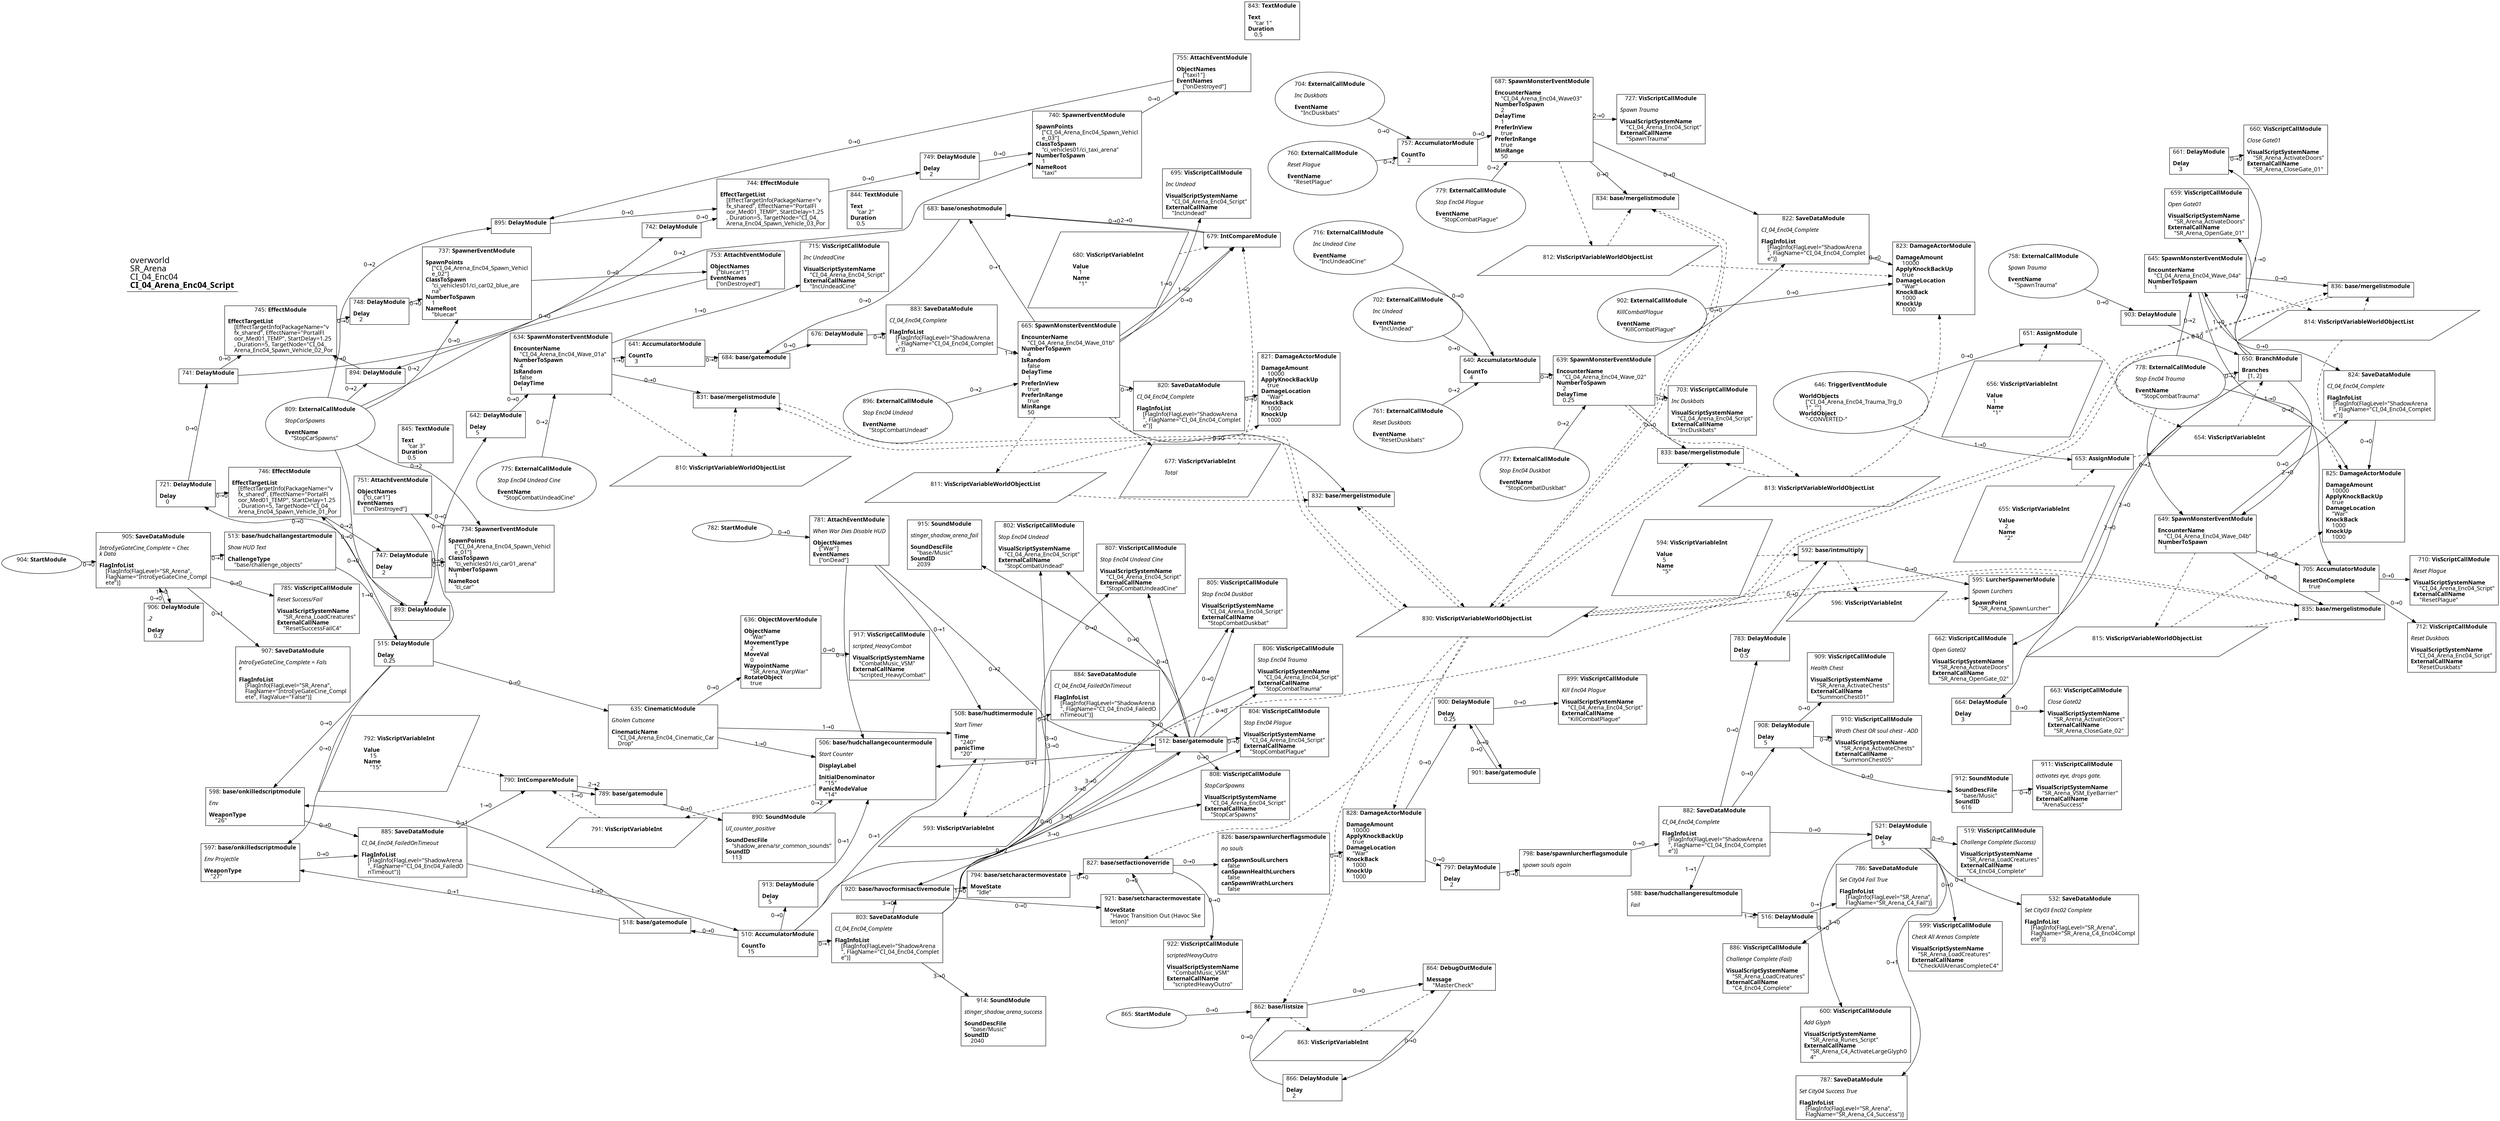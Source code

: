 digraph {
    layout = fdp;
    overlap = prism;
    sep = "+16";
    splines = spline;

    node [ shape = box ];

    graph [ fontname = "Segoe UI" ];
    node [ fontname = "Segoe UI" ];
    edge [ fontname = "Segoe UI" ];

    506 [ label = <506: <b>base/hudchallangecountermodule</b><br/><br/><i>Start Counter<br align="left"/></i><br align="left"/><b>DisplayLabel</b><br align="left"/>    &quot;&quot;<br align="left"/><b>InitialDenominator</b><br align="left"/>    &quot;15&quot;<br align="left"/><b>PanicModeValue</b><br align="left"/>    &quot;14&quot;<br align="left"/>> ];
    506 [ pos = "-6.9020004,6.1770005!" ];
    506 -> 791 [ style = dashed ];

    508 [ label = <508: <b>base/hudtimermodule</b><br/><br/><i>Start Timer<br align="left"/></i><br align="left"/><b>Time</b><br align="left"/>    &quot;240&quot;<br align="left"/><b>panicTime</b><br align="left"/>    &quot;20&quot;<br align="left"/>> ];
    508 [ pos = "-6.5870004,6.3030005!" ];
    508 -> 884 [ label = "0→1" ];
    508 -> 593 [ style = dashed ];

    510 [ label = <510: <b>AccumulatorModule</b><br/><br/><b>CountTo</b><br align="left"/>    15<br align="left"/>> ];
    510 [ pos = "-6.7830005,5.7000003!" ];
    510 -> 518 [ label = "0→0" ];
    510 -> 512 [ label = "0→2" ];
    510 -> 508 [ label = "0→1" ];
    510 -> 803 [ label = "0→1" ];
    510 -> 913 [ label = "0→0" ];

    512 [ label = <512: <b>base/gatemodule</b><br/><br/>> ];
    512 [ pos = "-5.932,6.28!" ];
    512 -> 506 [ label = "0→1" ];
    512 -> 802 [ label = "0→0" ];
    512 -> 807 [ label = "0→0" ];
    512 -> 805 [ label = "0→0" ];
    512 -> 806 [ label = "0→0" ];
    512 -> 804 [ label = "0→0" ];
    512 -> 808 [ label = "0→0" ];
    512 -> 915 [ label = "0→0" ];
    512 -> 920 [ label = "0→0" ];

    513 [ label = <513: <b>base/hudchallangestartmodule</b><br/><br/><i>Show HUD Text<br align="left"/></i><br align="left"/><b>ChallengeType</b><br align="left"/>    &quot;base/challenge_objects&quot;<br align="left"/>> ];
    513 [ pos = "-8.271001,6.326!" ];
    513 -> 515 [ label = "1→0" ];

    515 [ label = <515: <b>DelayModule</b><br/><br/><b>Delay</b><br align="left"/>    0.25<br align="left"/>> ];
    515 [ pos = "-7.977,6.3030005!" ];
    515 -> 597 [ label = "0→0" ];
    515 -> 598 [ label = "0→0" ];
    515 -> 642 [ label = "0→0" ];
    515 -> 635 [ label = "0→0" ];
    515 -> 721 [ label = "0→0" ];

    516 [ label = <516: <b>DelayModule</b><br/><br/>> ];
    516 [ pos = "-3.1980002,5.6790004!" ];
    516 -> 786 [ label = "0→1" ];

    518 [ label = <518: <b>base/gatemodule</b><br/><br/>> ];
    518 [ pos = "-7.3120003,5.413!" ];
    518 -> 597 [ label = "0→1" ];
    518 -> 598 [ label = "0→1" ];

    519 [ label = <519: <b>VisScriptCallModule</b><br/><br/><i>Challenge Complete (Success)<br align="left"/></i><br align="left"/><b>VisualScriptSystemName</b><br align="left"/>    &quot;SR_Arena_LoadCreatures&quot;<br align="left"/><b>ExternalCallName</b><br align="left"/>    &quot;C4_Enc04_Complete&quot;<br align="left"/>> ];
    519 [ pos = "-2.424,5.8960004!" ];

    521 [ label = <521: <b>DelayModule</b><br/><br/><b>Delay</b><br align="left"/>    5<br align="left"/>> ];
    521 [ pos = "-2.6720002,5.8960004!" ];
    521 -> 519 [ label = "0→0" ];
    521 -> 532 [ label = "0→1" ];
    521 -> 599 [ label = "0→0" ];
    521 -> 600 [ label = "0→0" ];
    521 -> 787 [ label = "0→1" ];

    532 [ label = <532: <b>SaveDataModule</b><br/><br/><i>Set City03 Enc02 Complete<br align="left"/></i><br align="left"/><b>FlagInfoList</b><br align="left"/>    [FlagInfo(FlagLevel=&quot;SR_Arena&quot;, <br align="left"/>    FlagName=&quot;SR_Arena_C4_Enc04Compl<br align="left"/>    ete&quot;)]<br align="left"/>> ];
    532 [ pos = "-2.424,5.7960005!" ];

    588 [ label = <588: <b>base/hudchallangeresultmodule</b><br/><br/><i>Fail<br align="left"/></i><br align="left"/>> ];
    588 [ pos = "-3.528,5.702!" ];
    588 -> 516 [ label = "1→0" ];

    592 [ label = <592: <b>base/intmultiply</b><br/><br/>> ];
    592 [ pos = "-2.542,6.5360003!" ];
    592 -> 595 [ label = "0→0" ];
    593 -> 592 [ style = dashed ];
    594 -> 592 [ style = dashed ];
    592 -> 596 [ style = dashed ];

    593 [ label = <593: <b>VisScriptVariableInt</b><br/><br/>> ];
    593 [ shape = parallelogram ]
    593 [ pos = "-6.077,5.9870005!" ];

    594 [ label = <594: <b>VisScriptVariableInt</b><br/><br/><b>Value</b><br align="left"/>    5<br align="left"/><b>Name</b><br align="left"/>    &quot;5&quot;<br align="left"/>> ];
    594 [ shape = parallelogram ]
    594 [ pos = "-2.7770002,6.5720005!" ];

    595 [ label = <595: <b>LurcherSpawnerModule</b><br/><br/><i>Spawn Lurchers<br align="left"/></i><br align="left"/><b>SpawnPoint</b><br align="left"/>    &quot;SR_Arena_SpawnLurcher&quot;<br align="left"/>> ];
    595 [ pos = "-2.25,6.5360003!" ];
    596 -> 595 [ style = dashed ];

    596 [ label = <596: <b>VisScriptVariableInt</b><br/><br/>> ];
    596 [ shape = parallelogram ]
    596 [ pos = "-2.381,6.439!" ];

    597 [ label = <597: <b>base/onkilledscriptmodule</b><br/><br/><i>Env Projectile<br align="left"/></i><br align="left"/><b>WeaponType</b><br align="left"/>    &quot;27&quot;<br align="left"/>> ];
    597 [ pos = "-8.024,5.668!" ];
    597 -> 885 [ label = "0→0" ];

    598 [ label = <598: <b>base/onkilledscriptmodule</b><br/><br/><i>Env<br align="left"/></i><br align="left"/><b>WeaponType</b><br align="left"/>    &quot;26&quot;<br align="left"/>> ];
    598 [ pos = "-8.023001,5.7730002!" ];
    598 -> 885 [ label = "0→0" ];

    599 [ label = <599: <b>VisScriptCallModule</b><br/><br/><i>Check All Arenas Complete<br align="left"/></i><br align="left"/><b>VisualScriptSystemName</b><br align="left"/>    &quot;SR_Arena_LoadCreatures&quot;<br align="left"/><b>ExternalCallName</b><br align="left"/>    &quot;CheckAllArenasCompleteC4&quot;<br align="left"/>> ];
    599 [ pos = "-2.423,5.6380005!" ];

    600 [ label = <600: <b>VisScriptCallModule</b><br/><br/><i>Add Glyph<br align="left"/></i><br align="left"/><b>VisualScriptSystemName</b><br align="left"/>    &quot;SR_Arena_Runes_Script&quot;<br align="left"/><b>ExternalCallName</b><br align="left"/>    &quot;SR_Arena_C4_ActivateLargeGlyph0<br align="left"/>    4&quot;<br align="left"/>> ];
    600 [ pos = "-2.421,5.5490003!" ];

    634 [ label = <634: <b>SpawnMonsterEventModule</b><br/><br/><b>EncounterName</b><br align="left"/>    &quot;CI_04_Arena_Enc04_Wave_01a&quot;<br align="left"/><b>NumberToSpawn</b><br align="left"/>    4<br align="left"/><b>IsRandom</b><br align="left"/>    false<br align="left"/><b>DelayTime</b><br align="left"/>    1<br align="left"/>> ];
    634 [ pos = "-6.412,7.7700005!" ];
    634 -> 641 [ label = "1→0" ];
    634 -> 715 [ label = "1→0" ];
    634 -> 831 [ label = "0→0" ];
    634 -> 810 [ style = dashed ];

    635 [ label = <635: <b>CinematicModule</b><br/><br/><i>Gholen Cutscene<br align="left"/></i><br align="left"/><b>CinematicName</b><br align="left"/>    &quot;CI_04_Arena_Enc04_Cinematic_Car<br align="left"/>    Drop&quot;<br align="left"/>> ];
    635 [ pos = "-7.169,6.3040004!" ];
    635 -> 636 [ label = "0→0" ];
    635 -> 506 [ label = "1→0" ];
    635 -> 508 [ label = "1→0" ];

    636 [ label = <636: <b>ObjectMoverModule</b><br/><br/><b>ObjectName</b><br align="left"/>    &quot;War&quot;<br align="left"/><b>MovementType</b><br align="left"/>    2<br align="left"/><b>MoveVal</b><br align="left"/>    0<br align="left"/><b>WaypointName</b><br align="left"/>    &quot;SR_Arena_WarpWar&quot;<br align="left"/><b>RotateObject</b><br align="left"/>    true<br align="left"/>> ];
    636 [ pos = "-6.931,6.4470005!" ];
    636 -> 917 [ label = "0→0" ];

    639 [ label = <639: <b>SpawnMonsterEventModule</b><br/><br/><b>EncounterName</b><br align="left"/>    &quot;CI_04_Arena_Enc04_Wave_02&quot;<br align="left"/><b>NumberToSpawn</b><br align="left"/>    2<br align="left"/><b>DelayTime</b><br align="left"/>    0.25<br align="left"/>> ];
    639 [ pos = "-3.4210002,7.6370006!" ];
    639 -> 703 [ label = "1→0" ];
    639 -> 822 [ label = "0→0" ];
    639 -> 833 [ label = "0→0" ];
    639 -> 813 [ style = dashed ];

    640 [ label = <640: <b>AccumulatorModule</b><br/><br/><b>CountTo</b><br align="left"/>    4<br align="left"/>> ];
    640 [ pos = "-3.6460001,7.6370006!" ];
    640 -> 639 [ label = "0→0" ];

    641 [ label = <641: <b>AccumulatorModule</b><br/><br/><b>CountTo</b><br align="left"/>    3<br align="left"/>> ];
    641 [ pos = "-6.0660005,7.747!" ];
    641 -> 684 [ label = "0→0" ];

    642 [ label = <642: <b>DelayModule</b><br/><br/><b>Delay</b><br align="left"/>    5<br align="left"/>> ];
    642 [ pos = "-6.6450005,7.7700005!" ];
    642 -> 634 [ label = "0→0" ];

    645 [ label = <645: <b>SpawnMonsterEventModule</b><br/><br/><b>EncounterName</b><br align="left"/>    &quot;CI_04_Arena_Enc04_Wave_04a&quot;<br align="left"/><b>NumberToSpawn</b><br align="left"/>    1<br align="left"/>> ];
    645 [ pos = "-1.184,8.1!" ];
    645 -> 705 [ label = "1→0" ];
    645 -> 824 [ label = "0→0" ];
    645 -> 836 [ label = "0→0" ];
    645 -> 814 [ style = dashed ];

    646 [ label = <646: <b>TriggerEventModule</b><br/><br/><b>WorldObjects</b><br align="left"/>    [&quot;CI_04_Arena_Enc04_Trauma_Trg_0<br align="left"/>    1&quot;, &quot;&quot;]<br align="left"/><b>WorldObject</b><br align="left"/>    &quot;-CONVERTED-&quot;<br align="left"/>> ];
    646 [ shape = oval ]
    646 [ pos = "-2.2740002,7.5690002!" ];
    646 -> 651 [ label = "0→0" ];
    646 -> 653 [ label = "1→0" ];

    649 [ label = <649: <b>SpawnMonsterEventModule</b><br/><br/><b>EncounterName</b><br align="left"/>    &quot;CI_04_Arena_Enc04_Wave_04b&quot;<br align="left"/><b>NumberToSpawn</b><br align="left"/>    1<br align="left"/>> ];
    649 [ pos = "-1.166,7.3970003!" ];
    649 -> 705 [ label = "1→0" ];
    649 -> 824 [ label = "0→0" ];
    649 -> 835 [ label = "0→0" ];
    649 -> 815 [ style = dashed ];

    650 [ label = <650: <b>BranchModule</b><br/><br/><b>Branches</b><br align="left"/>    [1, 2]<br align="left"/>> ];
    650 [ pos = "-1.4720001,7.721!" ];
    650 -> 659 [ label = "1→0" ];
    650 -> 661 [ label = "1→0" ];
    650 -> 645 [ label = "1→0" ];
    650 -> 662 [ label = "2→0" ];
    650 -> 664 [ label = "2→0" ];
    650 -> 649 [ label = "2→0" ];
    654 -> 650 [ style = dashed ];

    651 [ label = <651: <b>AssignModule</b><br/><br/>> ];
    651 [ pos = "-1.8980001,7.6440005!" ];
    651 -> 654 [ style = dashed ];
    656 -> 651 [ style = dashed ];

    653 [ label = <653: <b>AssignModule</b><br/><br/>> ];
    653 [ pos = "-1.9010001,7.4420004!" ];
    653 -> 654 [ style = dashed ];
    655 -> 653 [ style = dashed ];

    654 [ label = <654: <b>VisScriptVariableInt</b><br/><br/>> ];
    654 [ shape = parallelogram ]
    654 [ pos = "-1.6760001,7.5470004!" ];

    655 [ label = <655: <b>VisScriptVariableInt</b><br/><br/><b>Value</b><br align="left"/>    2<br align="left"/><b>Name</b><br align="left"/>    &quot;2&quot;<br align="left"/>> ];
    655 [ shape = parallelogram ]
    655 [ pos = "-2.015,7.3450003!" ];

    656 [ label = <656: <b>VisScriptVariableInt</b><br/><br/><b>Value</b><br align="left"/>    1<br align="left"/><b>Name</b><br align="left"/>    &quot;1&quot;<br align="left"/>> ];
    656 [ shape = parallelogram ]
    656 [ pos = "-2.0170002,7.5470004!" ];

    659 [ label = <659: <b>VisScriptCallModule</b><br/><br/><i>Open Gate01<br align="left"/></i><br align="left"/><b>VisualScriptSystemName</b><br align="left"/>    &quot;SR_Arena_ActivateDoors&quot;<br align="left"/><b>ExternalCallName</b><br align="left"/>    &quot;SR_Arena_OpenGate_01&quot;<br align="left"/>> ];
    659 [ pos = "-1.1830001,8.176001!" ];

    660 [ label = <660: <b>VisScriptCallModule</b><br/><br/><i>Close Gate01<br align="left"/></i><br align="left"/><b>VisualScriptSystemName</b><br align="left"/>    &quot;SR_Arena_ActivateDoors&quot;<br align="left"/><b>ExternalCallName</b><br align="left"/>    &quot;SR_Arena_CloseGate_01&quot;<br align="left"/>> ];
    660 [ pos = "-1.033,8.370001!" ];

    661 [ label = <661: <b>DelayModule</b><br/><br/><b>Delay</b><br align="left"/>    3<br align="left"/>> ];
    661 [ pos = "-1.184,8.370001!" ];
    661 -> 660 [ label = "0→0" ];

    662 [ label = <662: <b>VisScriptCallModule</b><br/><br/><i>Open Gate02<br align="left"/></i><br align="left"/><b>VisualScriptSystemName</b><br align="left"/>    &quot;SR_Arena_ActivateDoors&quot;<br align="left"/><b>ExternalCallName</b><br align="left"/>    &quot;SR_Arena_OpenGate_02&quot;<br align="left"/>> ];
    662 [ pos = "-1.166,7.129!" ];

    663 [ label = <663: <b>VisScriptCallModule</b><br/><br/><i>Close Gate02<br align="left"/></i><br align="left"/><b>VisualScriptSystemName</b><br align="left"/>    &quot;SR_Arena_ActivateDoors&quot;<br align="left"/><b>ExternalCallName</b><br align="left"/>    &quot;SR_Arena_CloseGate_02&quot;<br align="left"/>> ];
    663 [ pos = "-1.014,7.0520005!" ];

    664 [ label = <664: <b>DelayModule</b><br/><br/><b>Delay</b><br align="left"/>    3<br align="left"/>> ];
    664 [ pos = "-1.1650001,7.0520005!" ];
    664 -> 663 [ label = "0→0" ];

    665 [ label = <665: <b>SpawnMonsterEventModule</b><br/><br/><b>EncounterName</b><br align="left"/>    &quot;CI_04_Arena_Enc04_Wave_01b&quot;<br align="left"/><b>NumberToSpawn</b><br align="left"/>    4<br align="left"/><b>IsRandom</b><br align="left"/>    false<br align="left"/><b>DelayTime</b><br align="left"/>    1<br align="left"/><b>PreferInView</b><br align="left"/>    true<br align="left"/><b>PreferInRange</b><br align="left"/>    true<br align="left"/><b>MinRange</b><br align="left"/>    50<br align="left"/>> ];
    665 [ pos = "-5.043,7.7240005!" ];
    665 -> 679 [ label = "1→0" ];
    665 -> 683 [ label = "0→1" ];
    665 -> 695 [ label = "1→0" ];
    665 -> 820 [ label = "0→0" ];
    665 -> 832 [ label = "0→0" ];
    665 -> 679 [ label = "0→0" ];
    665 -> 811 [ style = dashed ];
    665 -> 677 [ style = dashed ];

    676 [ label = <676: <b>DelayModule</b><br/><br/>> ];
    676 [ pos = "-5.413,7.747!" ];
    676 -> 883 [ label = "0→0" ];

    677 [ label = <677: <b>VisScriptVariableInt</b><br/><br/><i>Total<br align="left"/></i><br align="left"/>> ];
    677 [ shape = parallelogram ]
    677 [ pos = "-4.7780004,7.5120006!" ];

    679 [ label = <679: <b>IntCompareModule</b><br/><br/>> ];
    679 [ pos = "-4.658,7.8010006!" ];
    679 -> 683 [ label = "0→0" ];
    679 -> 683 [ label = "2→0" ];
    680 -> 679 [ style = dashed ];
    677 -> 679 [ style = dashed ];

    680 [ label = <680: <b>VisScriptVariableInt</b><br/><br/><b>Value</b><br align="left"/>    1<br align="left"/><b>Name</b><br align="left"/>    &quot;1&quot;<br align="left"/>> ];
    680 [ shape = parallelogram ]
    680 [ pos = "-4.8960004,7.7950006!" ];

    683 [ label = <683: <b>base/oneshotmodule</b><br/><br/>> ];
    683 [ pos = "-5.3440003,7.9400005!" ];
    683 -> 684 [ label = "0→0" ];

    684 [ label = <684: <b>base/gatemodule</b><br/><br/>> ];
    684 [ pos = "-5.584,7.747!" ];
    684 -> 676 [ label = "0→0" ];

    687 [ label = <687: <b>SpawnMonsterEventModule</b><br/><br/><b>EncounterName</b><br align="left"/>    &quot;CI_04_Arena_Enc04_Wave03&quot;<br align="left"/><b>NumberToSpawn</b><br align="left"/>    2<br align="left"/><b>DelayTime</b><br align="left"/>    1<br align="left"/><b>PreferInView</b><br align="left"/>    true<br align="left"/><b>PreferInRange</b><br align="left"/>    true<br align="left"/><b>MinRange</b><br align="left"/>    50<br align="left"/>> ];
    687 [ pos = "-3.4190001,8.103001!" ];
    687 -> 727 [ label = "2→0" ];
    687 -> 822 [ label = "0→0" ];
    687 -> 834 [ label = "0→0" ];
    687 -> 812 [ style = dashed ];

    695 [ label = <695: <b>VisScriptCallModule</b><br/><br/><i>Inc Undead<br align="left"/></i><br align="left"/><b>VisualScriptSystemName</b><br align="left"/>    &quot;CI_04_Arena_Enc04_Script&quot;<br align="left"/><b>ExternalCallName</b><br align="left"/>    &quot;IncUndead&quot;<br align="left"/>> ];
    695 [ pos = "-4.663,7.8820004!" ];

    702 [ label = <702: <b>ExternalCallModule</b><br/><br/><i>Inc Undead<br align="left"/></i><br align="left"/><b>EventName</b><br align="left"/>    &quot;IncUndead&quot;<br align="left"/>> ];
    702 [ shape = oval ]
    702 [ pos = "-3.923,7.6370006!" ];
    702 -> 640 [ label = "0→0" ];

    703 [ label = <703: <b>VisScriptCallModule</b><br/><br/><i>Inc Duskbats<br align="left"/></i><br align="left"/><b>VisualScriptSystemName</b><br align="left"/>    &quot;CI_04_Arena_Enc04_Script&quot;<br align="left"/><b>ExternalCallName</b><br align="left"/>    &quot;IncDuskbats&quot;<br align="left"/>> ];
    703 [ pos = "-3.081,7.6140003!" ];

    704 [ label = <704: <b>ExternalCallModule</b><br/><br/><i>Inc Duskbats<br align="left"/></i><br align="left"/><b>EventName</b><br align="left"/>    &quot;IncDuskbats&quot;<br align="left"/>> ];
    704 [ shape = oval ]
    704 [ pos = "-3.936,8.103001!" ];
    704 -> 757 [ label = "0→0" ];

    705 [ label = <705: <b>AccumulatorModule</b><br/><br/><b>ResetOnComplete</b><br align="left"/>    true<br align="left"/>> ];
    705 [ pos = "-0.423,7.622!" ];
    705 -> 710 [ label = "0→0" ];
    705 -> 712 [ label = "0→0" ];

    710 [ label = <710: <b>VisScriptCallModule</b><br/><br/><i>Reset Plague<br align="left"/></i><br align="left"/><b>VisualScriptSystemName</b><br align="left"/>    &quot;CI_04_Arena_Enc04_Script&quot;<br align="left"/><b>ExternalCallName</b><br align="left"/>    &quot;ResetPlague&quot;<br align="left"/>> ];
    710 [ pos = "-0.13800001,7.622!" ];

    712 [ label = <712: <b>VisScriptCallModule</b><br/><br/><i>Reset Duskbats<br align="left"/></i><br align="left"/><b>VisualScriptSystemName</b><br align="left"/>    &quot;CI_04_Arena_Enc04_Script&quot;<br align="left"/><b>ExternalCallName</b><br align="left"/>    &quot;ResetDuskbats&quot;<br align="left"/>> ];
    712 [ pos = "-0.136,7.53!" ];

    715 [ label = <715: <b>VisScriptCallModule</b><br/><br/><i>Inc UndeadCine<br align="left"/></i><br align="left"/><b>VisualScriptSystemName</b><br align="left"/>    &quot;CI_04_Arena_Enc04_Script&quot;<br align="left"/><b>ExternalCallName</b><br align="left"/>    &quot;IncUndeadCine&quot;<br align="left"/>> ];
    715 [ pos = "-6.0660005,7.8740005!" ];

    716 [ label = <716: <b>ExternalCallModule</b><br/><br/><i>Inc Undead Cine<br align="left"/></i><br align="left"/><b>EventName</b><br align="left"/>    &quot;IncUndeadCine&quot;<br align="left"/>> ];
    716 [ shape = oval ]
    716 [ pos = "-3.926,7.7260003!" ];
    716 -> 640 [ label = "0→0" ];

    721 [ label = <721: <b>DelayModule</b><br/><br/><b>Delay</b><br align="left"/>    0<br align="left"/>> ];
    721 [ pos = "-8.348001,7.9160004!" ];
    721 -> 741 [ label = "0→0" ];
    721 -> 746 [ label = "0→0" ];

    727 [ label = <727: <b>VisScriptCallModule</b><br/><br/><i>Spawn Trauma<br align="left"/></i><br align="left"/><b>VisualScriptSystemName</b><br align="left"/>    &quot;CI_04_Arena_Enc04_Script&quot;<br align="left"/><b>ExternalCallName</b><br align="left"/>    &quot;SpawnTrauma&quot;<br align="left"/>> ];
    727 [ pos = "-3.081,8.057!" ];

    734 [ label = <734: <b>SpawnerEventModule</b><br/><br/><b>SpawnPoints</b><br align="left"/>    [&quot;CI_04_Arena_Enc04_Spawn_Vehicl<br align="left"/>    e_01&quot;]<br align="left"/><b>ClassToSpawn</b><br align="left"/>    &quot;ci_vehicles01/ci_car01_arena&quot;<br align="left"/><b>NumberToSpawn</b><br align="left"/>    1<br align="left"/><b>NameRoot</b><br align="left"/>    &quot;ci_car&quot;<br align="left"/>> ];
    734 [ pos = "-7.7640004,7.9160004!" ];
    734 -> 751 [ label = "0→0" ];

    737 [ label = <737: <b>SpawnerEventModule</b><br/><br/><b>SpawnPoints</b><br align="left"/>    [&quot;CI_04_Arena_Enc04_Spawn_Vehicl<br align="left"/>    e_02&quot;]<br align="left"/><b>ClassToSpawn</b><br align="left"/>    &quot;ci_vehicles01/ci_car02_blue_are<br align="left"/>    na&quot;<br align="left"/><b>NumberToSpawn</b><br align="left"/>    1<br align="left"/><b>NameRoot</b><br align="left"/>    &quot;bluecar&quot;<br align="left"/>> ];
    737 [ pos = "-7.543,8.397!" ];
    737 -> 753 [ label = "0→0" ];

    740 [ label = <740: <b>SpawnerEventModule</b><br/><br/><b>SpawnPoints</b><br align="left"/>    [&quot;CI_04_Arena_Enc04_Spawn_Vehicl<br align="left"/>    e_03&quot;]<br align="left"/><b>ClassToSpawn</b><br align="left"/>    &quot;ci_vehicles01/ci_taxi_arena&quot;<br align="left"/><b>NumberToSpawn</b><br align="left"/>    1<br align="left"/><b>NameRoot</b><br align="left"/>    &quot;taxi&quot;<br align="left"/>> ];
    740 [ pos = "-7.333,8.835!" ];
    740 -> 755 [ label = "0→0" ];

    741 [ label = <741: <b>DelayModule</b><br/><br/>> ];
    741 [ pos = "-8.1310005,8.397!" ];
    741 -> 742 [ label = "0→0" ];
    741 -> 745 [ label = "0→0" ];

    742 [ label = <742: <b>DelayModule</b><br/><br/>> ];
    742 [ pos = "-7.9080005,8.835!" ];
    742 -> 744 [ label = "0→0" ];

    744 [ label = <744: <b>EffectModule</b><br/><br/><b>EffectTargetList</b><br align="left"/>    [EffectTargetInfo(PackageName=&quot;v<br align="left"/>    fx_shared&quot;, EffectName=&quot;PortalFl<br align="left"/>    oor_Med01_TEMP&quot;, StartDelay=1.25<br align="left"/>    , Duration=5, TargetNode=&quot;CI_04_<br align="left"/>    Arena_Enc04_Spawn_Vehicle_03_Por<br align="left"/>> ];
    744 [ pos = "-7.7370005,8.835!" ];
    744 -> 749 [ label = "0→0" ];

    745 [ label = <745: <b>EffectModule</b><br/><br/><b>EffectTargetList</b><br align="left"/>    [EffectTargetInfo(PackageName=&quot;v<br align="left"/>    fx_shared&quot;, EffectName=&quot;PortalFl<br align="left"/>    oor_Med01_TEMP&quot;, StartDelay=1.25<br align="left"/>    , Duration=5, TargetNode=&quot;CI_04_<br align="left"/>    Arena_Enc04_Spawn_Vehicle_02_Por<br align="left"/>> ];
    745 [ pos = "-7.9440002,8.397!" ];
    745 -> 748 [ label = "0→0" ];

    746 [ label = <746: <b>EffectModule</b><br/><br/><b>EffectTargetList</b><br align="left"/>    [EffectTargetInfo(PackageName=&quot;v<br align="left"/>    fx_shared&quot;, EffectName=&quot;PortalFl<br align="left"/>    oor_Med01_TEMP&quot;, StartDelay=1.25<br align="left"/>    , Duration=5, TargetNode=&quot;CI_04_<br align="left"/>    Arena_Enc04_Spawn_Vehicle_01_Por<br align="left"/>> ];
    746 [ pos = "-8.166,7.9160004!" ];
    746 -> 747 [ label = "0→0" ];

    747 [ label = <747: <b>DelayModule</b><br/><br/><b>Delay</b><br align="left"/>    2<br align="left"/>> ];
    747 [ pos = "-7.9420004,7.9160004!" ];
    747 -> 734 [ label = "0→0" ];

    748 [ label = <748: <b>DelayModule</b><br/><br/><b>Delay</b><br align="left"/>    2<br align="left"/>> ];
    748 [ pos = "-7.7240005,8.397!" ];
    748 -> 737 [ label = "0→0" ];

    749 [ label = <749: <b>DelayModule</b><br/><br/><b>Delay</b><br align="left"/>    2<br align="left"/>> ];
    749 [ pos = "-7.5200005,8.835!" ];
    749 -> 740 [ label = "0→0" ];

    751 [ label = <751: <b>AttachEventModule</b><br/><br/><b>ObjectNames</b><br align="left"/>    [&quot;ci_car1&quot;]<br align="left"/><b>EventNames</b><br align="left"/>    [&quot;onDestroyed&quot;]<br align="left"/>> ];
    751 [ pos = "-7.3780003,7.9160004!" ];
    751 -> 893 [ label = "0→0" ];

    753 [ label = <753: <b>AttachEventModule</b><br/><br/><b>ObjectNames</b><br align="left"/>    [&quot;bluecar1&quot;]<br align="left"/><b>EventNames</b><br align="left"/>    [&quot;onDestroyed&quot;]<br align="left"/>> ];
    753 [ pos = "-7.1660004,8.397!" ];
    753 -> 894 [ label = "0→0" ];

    755 [ label = <755: <b>AttachEventModule</b><br/><br/><b>ObjectNames</b><br align="left"/>    [&quot;taxi1&quot;]<br align="left"/><b>EventNames</b><br align="left"/>    [&quot;onDestroyed&quot;]<br align="left"/>> ];
    755 [ pos = "-6.959,8.835!" ];
    755 -> 895 [ label = "0→0" ];

    757 [ label = <757: <b>AccumulatorModule</b><br/><br/><b>CountTo</b><br align="left"/>    2<br align="left"/>> ];
    757 [ pos = "-3.6480002,8.103001!" ];
    757 -> 687 [ label = "0→0" ];

    758 [ label = <758: <b>ExternalCallModule</b><br/><br/><i>Spawn Trauma<br align="left"/></i><br align="left"/><b>EventName</b><br align="left"/>    &quot;SpawnTrauma&quot;<br align="left"/>> ];
    758 [ shape = oval ]
    758 [ pos = "-1.9310001,7.866!" ];
    758 -> 903 [ label = "0→0" ];

    760 [ label = <760: <b>ExternalCallModule</b><br/><br/><i>Reset Plague<br align="left"/></i><br align="left"/><b>EventName</b><br align="left"/>    &quot;ResetPlague&quot;<br align="left"/>> ];
    760 [ shape = oval ]
    760 [ pos = "-3.9320002,8.016001!" ];
    760 -> 757 [ label = "0→2" ];

    761 [ label = <761: <b>ExternalCallModule</b><br/><br/><i>Reset Duskbats<br align="left"/></i><br align="left"/><b>EventName</b><br align="left"/>    &quot;ResetDuskbats&quot;<br align="left"/>> ];
    761 [ shape = oval ]
    761 [ pos = "-3.9250002,7.4880004!" ];
    761 -> 640 [ label = "0→2" ];

    775 [ label = <775: <b>ExternalCallModule</b><br/><br/><i>Stop Enc04 Undead Cine<br align="left"/></i><br align="left"/><b>EventName</b><br align="left"/>    &quot;StopCombatUndeadCine&quot;<br align="left"/>> ];
    775 [ shape = oval ]
    775 [ pos = "-6.6970005,7.576!" ];
    775 -> 634 [ label = "0→2" ];

    777 [ label = <777: <b>ExternalCallModule</b><br/><br/><i>Stop Enc04 Duskbat<br align="left"/></i><br align="left"/><b>EventName</b><br align="left"/>    &quot;StopCombatDuskbat&quot;<br align="left"/>> ];
    777 [ shape = oval ]
    777 [ pos = "-3.6520002,7.4440002!" ];
    777 -> 639 [ label = "0→2" ];

    778 [ label = <778: <b>ExternalCallModule</b><br/><br/><i>Stop Enc04 Trauma<br align="left"/></i><br align="left"/><b>EventName</b><br align="left"/>    &quot;StopCombatTrauma&quot;<br align="left"/>> ];
    778 [ shape = oval ]
    778 [ pos = "-1.7590001,7.643!" ];
    778 -> 650 [ label = "0→2" ];
    778 -> 649 [ label = "0→2" ];
    778 -> 645 [ label = "0→2" ];
    778 -> 825 [ label = "0→0" ];

    779 [ label = <779: <b>ExternalCallModule</b><br/><br/><i>Stop Enc04 Plague<br align="left"/></i><br align="left"/><b>EventName</b><br align="left"/>    &quot;StopCombatPlague&quot;<br align="left"/>> ];
    779 [ shape = oval ]
    779 [ pos = "-3.6510003,7.9090004!" ];
    779 -> 687 [ label = "0→2" ];

    781 [ label = <781: <b>AttachEventModule</b><br/><br/><i>When War Dies Disable HUD<br align="left"/></i><br align="left"/><b>ObjectNames</b><br align="left"/>    [&quot;War&quot;]<br align="left"/><b>EventNames</b><br align="left"/>    [&quot;onDead&quot;]<br align="left"/>> ];
    781 [ pos = "-6.6190004,6.642!" ];
    781 -> 512 [ label = "0→2" ];
    781 -> 508 [ label = "0→1" ];
    781 -> 506 [ label = "0→1" ];

    782 [ label = <782: <b>StartModule</b><br/><br/>> ];
    782 [ shape = oval ]
    782 [ pos = "-6.839,6.642!" ];
    782 -> 781 [ label = "0→0" ];

    783 [ label = <783: <b>DelayModule</b><br/><br/><b>Delay</b><br align="left"/>    0.5<br align="left"/>> ];
    783 [ pos = "-2.6820002,6.3650002!" ];
    783 -> 592 [ label = "0→0" ];

    785 [ label = <785: <b>VisScriptCallModule</b><br/><br/><i>Reset Success/Fail<br align="left"/></i><br align="left"/><b>VisualScriptSystemName</b><br align="left"/>    &quot;SR_Arena_LoadCreatures&quot;<br align="left"/><b>ExternalCallName</b><br align="left"/>    &quot;ResetSuccessFailC4&quot;<br align="left"/>> ];
    785 [ pos = "-8.269,6.209!" ];

    786 [ label = <786: <b>SaveDataModule</b><br/><br/><i>Set City04 Fail True<br align="left"/></i><br align="left"/><b>FlagInfoList</b><br align="left"/>    [FlagInfo(FlagLevel=&quot;SR_Arena&quot;, <br align="left"/>    FlagName=&quot;SR_Arena_C4_Fail&quot;)]<br align="left"/>> ];
    786 [ pos = "-3.0260003,5.702!" ];
    786 -> 886 [ label = "3→0" ];

    787 [ label = <787: <b>SaveDataModule</b><br/><br/><i>Set City04 Success True<br align="left"/></i><br align="left"/><b>FlagInfoList</b><br align="left"/>    [FlagInfo(FlagLevel=&quot;SR_Arena&quot;, <br align="left"/>    FlagName=&quot;SR_Arena_C4_Success&quot;)]<br align="left"/>> ];
    787 [ pos = "-2.4160001,5.4630003!" ];

    789 [ label = <789: <b>base/gatemodule</b><br/><br/>> ];
    789 [ pos = "-7.2450004,6.1310005!" ];
    789 -> 890 [ label = "0→0" ];

    790 [ label = <790: <b>IntCompareModule</b><br/><br/>> ];
    790 [ pos = "-7.477,6.142!" ];
    790 -> 789 [ label = "2→2" ];
    790 -> 789 [ label = "1→0" ];
    791 -> 790 [ style = dashed ];
    792 -> 790 [ style = dashed ];

    791 [ label = <791: <b>VisScriptVariableInt</b><br/><br/>> ];
    791 [ shape = parallelogram ]
    791 [ pos = "-7.451,5.9620004!" ];

    792 [ label = <792: <b>VisScriptVariableInt</b><br/><br/><b>Value</b><br align="left"/>    15<br align="left"/><b>Name</b><br align="left"/>    &quot;15&quot;<br align="left"/>> ];
    792 [ shape = parallelogram ]
    792 [ pos = "-7.6590004,6.1150002!" ];

    794 [ label = <794: <b>base/setcharactermovestate</b><br/><br/><b>MoveState</b><br align="left"/>    &quot;Idle&quot;<br align="left"/>> ];
    794 [ pos = "-5.248,5.852!" ];
    794 -> 827 [ label = "0→0" ];

    797 [ label = <797: <b>DelayModule</b><br/><br/><b>Delay</b><br align="left"/>    2<br align="left"/>> ];
    797 [ pos = "-4.224,5.852!" ];
    797 -> 798 [ label = "0→0" ];

    798 [ label = <798: <b>base/spawnlurcherflagsmodule</b><br/><br/><i>spawn souls again<br align="left"/></i><br align="left"/>> ];
    798 [ pos = "-4.065,5.852!" ];
    798 -> 882 [ label = "0→0" ];

    802 [ label = <802: <b>VisScriptCallModule</b><br/><br/><i>Stop Enc04 Undead<br align="left"/></i><br align="left"/><b>VisualScriptSystemName</b><br align="left"/>    &quot;CI_04_Arena_Enc04_Script&quot;<br align="left"/><b>ExternalCallName</b><br align="left"/>    &quot;StopCombatUndead&quot;<br align="left"/>> ];
    802 [ pos = "-5.44,6.596!" ];

    803 [ label = <803: <b>SaveDataModule</b><br/><br/><i>CI_04_Enc04_Complete<br align="left"/></i><br align="left"/><b>FlagInfoList</b><br align="left"/>    [FlagInfo(FlagLevel=&quot;ShadowArena<br align="left"/>    &quot;, FlagName=&quot;CI_04_Enc04_Complet<br align="left"/>    e&quot;)]<br align="left"/>> ];
    803 [ pos = "-6.354,5.723!" ];
    803 -> 802 [ label = "3→0" ];
    803 -> 807 [ label = "3→0" ];
    803 -> 805 [ label = "3→0" ];
    803 -> 806 [ label = "3→0" ];
    803 -> 804 [ label = "3→0" ];
    803 -> 808 [ label = "3→0" ];
    803 -> 914 [ label = "3→0" ];
    803 -> 920 [ label = "3→0" ];

    804 [ label = <804: <b>VisScriptCallModule</b><br/><br/><i>Stop Enc04 Plague<br align="left"/></i><br align="left"/><b>VisualScriptSystemName</b><br align="left"/>    &quot;CI_04_Arena_Enc04_Script&quot;<br align="left"/><b>ExternalCallName</b><br align="left"/>    &quot;StopCombatPlague&quot;<br align="left"/>> ];
    804 [ pos = "-5.4360003,6.2500005!" ];

    805 [ label = <805: <b>VisScriptCallModule</b><br/><br/><i>Stop Enc04 Duskbat<br align="left"/></i><br align="left"/><b>VisualScriptSystemName</b><br align="left"/>    &quot;CI_04_Arena_Enc04_Script&quot;<br align="left"/><b>ExternalCallName</b><br align="left"/>    &quot;StopCombatDuskbat&quot;<br align="left"/>> ];
    805 [ pos = "-5.439,6.4220004!" ];

    806 [ label = <806: <b>VisScriptCallModule</b><br/><br/><i>Stop Enc04 Trauma<br align="left"/></i><br align="left"/><b>VisualScriptSystemName</b><br align="left"/>    &quot;CI_04_Arena_Enc04_Script&quot;<br align="left"/><b>ExternalCallName</b><br align="left"/>    &quot;StopCombatTrauma&quot;<br align="left"/>> ];
    806 [ pos = "-5.4360003,6.3320003!" ];

    807 [ label = <807: <b>VisScriptCallModule</b><br/><br/><i>Stop Enc04 Undead Cine<br align="left"/></i><br align="left"/><b>VisualScriptSystemName</b><br align="left"/>    &quot;CI_04_Arena_Enc04_Script&quot;<br align="left"/><b>ExternalCallName</b><br align="left"/>    &quot;StopCombatUndeadCine&quot;<br align="left"/>> ];
    807 [ pos = "-5.439,6.51!" ];

    808 [ label = <808: <b>VisScriptCallModule</b><br/><br/><i>StopCarSpawns<br align="left"/></i><br align="left"/><b>VisualScriptSystemName</b><br align="left"/>    &quot;CI_04_Arena_Enc04_Script&quot;<br align="left"/><b>ExternalCallName</b><br align="left"/>    &quot;StopCarSpawns&quot;<br align="left"/>> ];
    808 [ pos = "-5.4350004,6.163!" ];

    809 [ label = <809: <b>ExternalCallModule</b><br/><br/><i>StopCarSpawns<br align="left"/></i><br align="left"/><b>EventName</b><br align="left"/>    &quot;StopCarSpawns&quot;<br align="left"/>> ];
    809 [ shape = oval ]
    809 [ pos = "-8.071,8.076!" ];
    809 -> 734 [ label = "0→2" ];
    809 -> 737 [ label = "0→2" ];
    809 -> 740 [ label = "0→2" ];
    809 -> 893 [ label = "0→2" ];
    809 -> 895 [ label = "0→2" ];
    809 -> 894 [ label = "0→2" ];

    810 [ label = <810: <b>VisScriptVariableWorldObjectList</b><br/><br/>> ];
    810 [ shape = parallelogram ]
    810 [ pos = "-6.328,7.5020003!" ];

    811 [ label = <811: <b>VisScriptVariableWorldObjectList</b><br/><br/>> ];
    811 [ shape = parallelogram ]
    811 [ pos = "-4.894,7.4600005!" ];

    812 [ label = <812: <b>VisScriptVariableWorldObjectList</b><br/><br/>> ];
    812 [ shape = parallelogram ]
    812 [ pos = "-3.3300002,7.8030005!" ];

    813 [ label = <813: <b>VisScriptVariableWorldObjectList</b><br/><br/>> ];
    813 [ shape = parallelogram ]
    813 [ pos = "-3.328,7.3740005!" ];

    814 [ label = <814: <b>VisScriptVariableWorldObjectList</b><br/><br/>> ];
    814 [ shape = parallelogram ]
    814 [ pos = "-0.929,7.833!" ];

    815 [ label = <815: <b>VisScriptVariableWorldObjectList</b><br/><br/>> ];
    815 [ shape = parallelogram ]
    815 [ pos = "-0.89900005,7.149!" ];

    820 [ label = <820: <b>SaveDataModule</b><br/><br/><i>CI_04_Enc04_Complete<br align="left"/></i><br align="left"/><b>FlagInfoList</b><br align="left"/>    [FlagInfo(FlagLevel=&quot;ShadowArena<br align="left"/>    &quot;, FlagName=&quot;CI_04_Enc04_Complet<br align="left"/>    e&quot;)]<br align="left"/>> ];
    820 [ pos = "-4.6210003,7.6170006!" ];
    820 -> 821 [ label = "0→0" ];

    821 [ label = <821: <b>DamageActorModule</b><br/><br/><b>DamageAmount</b><br align="left"/>    10000<br align="left"/><b>ApplyKnockBackUp</b><br align="left"/>    true<br align="left"/><b>DamageLocation</b><br align="left"/>    &quot;War&quot;<br align="left"/><b>KnockBack</b><br align="left"/>    1000<br align="left"/><b>KnockUp</b><br align="left"/>    1000<br align="left"/>> ];
    821 [ pos = "-4.3970003,7.5940003!" ];
    811 -> 821 [ style = dashed ];

    822 [ label = <822: <b>SaveDataModule</b><br/><br/><i>CI_04_Enc04_Complete<br align="left"/></i><br align="left"/><b>FlagInfoList</b><br align="left"/>    [FlagInfo(FlagLevel=&quot;ShadowArena<br align="left"/>    &quot;, FlagName=&quot;CI_04_Enc04_Complet<br align="left"/>    e&quot;)]<br align="left"/>> ];
    822 [ pos = "-2.6390002,7.906!" ];
    822 -> 823 [ label = "0→0" ];

    823 [ label = <823: <b>DamageActorModule</b><br/><br/><b>DamageAmount</b><br align="left"/>    10000<br align="left"/><b>ApplyKnockBackUp</b><br align="left"/>    true<br align="left"/><b>DamageLocation</b><br align="left"/>    &quot;War&quot;<br align="left"/><b>KnockBack</b><br align="left"/>    1000<br align="left"/><b>KnockUp</b><br align="left"/>    1000<br align="left"/>> ];
    823 [ pos = "-2.404,7.879!" ];
    812 -> 823 [ style = dashed ];
    813 -> 823 [ style = dashed ];

    824 [ label = <824: <b>SaveDataModule</b><br/><br/><i>CI_04_Enc04_Complete<br align="left"/></i><br align="left"/><b>FlagInfoList</b><br align="left"/>    [FlagInfo(FlagLevel=&quot;ShadowArena<br align="left"/>    &quot;, FlagName=&quot;CI_04_Enc04_Complet<br align="left"/>    e&quot;)]<br align="left"/>> ];
    824 [ pos = "-0.93700004,7.7530003!" ];
    824 -> 825 [ label = "0→0" ];

    825 [ label = <825: <b>DamageActorModule</b><br/><br/><b>DamageAmount</b><br align="left"/>    10000<br align="left"/><b>ApplyKnockBackUp</b><br align="left"/>    true<br align="left"/><b>DamageLocation</b><br align="left"/>    &quot;War&quot;<br align="left"/><b>KnockBack</b><br align="left"/>    1000<br align="left"/><b>KnockUp</b><br align="left"/>    1000<br align="left"/>> ];
    825 [ pos = "-0.688,7.6390004!" ];
    814 -> 825 [ style = dashed ];
    815 -> 825 [ style = dashed ];

    826 [ label = <826: <b>base/spawnlurcherflagsmodule</b><br/><br/><i>no souls<br align="left"/></i><br align="left"/><b>canSpawnSoulLurchers</b><br align="left"/>    false<br align="left"/><b>canSpawnHealthLurchers</b><br align="left"/>    false<br align="left"/><b>canSpawnWrathLurchers</b><br align="left"/>    false<br align="left"/>> ];
    826 [ pos = "-4.676,5.852!" ];
    826 -> 828 [ label = "0→0" ];

    827 [ label = <827: <b>base/setfactionoverride</b><br/><br/>> ];
    827 [ pos = "-4.931,5.852!" ];
    827 -> 826 [ label = "0→0" ];
    827 -> 922 [ label = "0→0" ];
    830 -> 827 [ style = dashed ];

    828 [ label = <828: <b>DamageActorModule</b><br/><br/><b>DamageAmount</b><br align="left"/>    10000<br align="left"/><b>ApplyKnockBackUp</b><br align="left"/>    true<br align="left"/><b>DamageLocation</b><br align="left"/>    &quot;War&quot;<br align="left"/><b>KnockBack</b><br align="left"/>    1000<br align="left"/><b>KnockUp</b><br align="left"/>    1000<br align="left"/>> ];
    828 [ pos = "-4.4300003,5.852!" ];
    828 -> 797 [ label = "0→0" ];
    828 -> 900 [ label = "0→0" ];
    830 -> 828 [ style = dashed ];

    830 [ label = <830: <b>VisScriptVariableWorldObjectList</b><br/><br/>> ];
    830 [ shape = parallelogram ]
    830 [ pos = "-4.2180004,6.6570005!" ];

    831 [ label = <831: <b>base/mergelistmodule</b><br/><br/>> ];
    831 [ pos = "-6.078,7.5400004!" ];
    831 -> 830 [ style = dashed ];
    830 -> 831 [ style = dashed ];
    810 -> 831 [ style = dashed ];

    832 [ label = <832: <b>base/mergelistmodule</b><br/><br/>> ];
    832 [ pos = "-4.572,7.445!" ];
    832 -> 830 [ style = dashed ];
    830 -> 832 [ style = dashed ];
    811 -> 832 [ style = dashed ];

    833 [ label = <833: <b>base/mergelistmodule</b><br/><br/>> ];
    833 [ pos = "-3.0640001,7.4470005!" ];
    833 -> 830 [ style = dashed ];
    830 -> 833 [ style = dashed ];
    813 -> 833 [ style = dashed ];

    834 [ label = <834: <b>base/mergelistmodule</b><br/><br/>> ];
    834 [ pos = "-3.084,7.9560003!" ];
    834 -> 830 [ style = dashed ];
    830 -> 834 [ style = dashed ];
    812 -> 834 [ style = dashed ];

    835 [ label = <835: <b>base/mergelistmodule</b><br/><br/>> ];
    835 [ pos = "-0.537,7.2230005!" ];
    835 -> 830 [ style = dashed ];
    830 -> 835 [ style = dashed ];
    815 -> 835 [ style = dashed ];

    836 [ label = <836: <b>base/mergelistmodule</b><br/><br/>> ];
    836 [ pos = "-0.65000004,8.1!" ];
    836 -> 830 [ style = dashed ];
    830 -> 836 [ style = dashed ];
    814 -> 836 [ style = dashed ];

    843 [ label = <843: <b>TextModule</b><br/><br/><b>Text</b><br align="left"/>    &quot;car 1&quot;<br align="left"/><b>Duration</b><br align="left"/>    0.5<br align="left"/>> ];
    843 [ pos = "-6.8410006,8.922001!" ];

    844 [ label = <844: <b>TextModule</b><br/><br/><b>Text</b><br align="left"/>    &quot;car 2&quot;<br align="left"/><b>Duration</b><br align="left"/>    0.5<br align="left"/>> ];
    844 [ pos = "-7.0400004,8.468!" ];

    845 [ label = <845: <b>TextModule</b><br/><br/><b>Text</b><br align="left"/>    &quot;car 3&quot;<br align="left"/><b>Duration</b><br align="left"/>    0.5<br align="left"/>> ];
    845 [ pos = "-7.2120004,7.984!" ];

    862 [ label = <862: <b>base/listsize</b><br/><br/>> ];
    862 [ pos = "-4.3100004,5.506!" ];
    862 -> 864 [ label = "0→0" ];
    862 -> 863 [ style = dashed ];
    830 -> 862 [ style = dashed ];

    863 [ label = <863: <b>VisScriptVariableInt</b><br/><br/>> ];
    863 [ shape = parallelogram ]
    863 [ pos = "-4.175,5.4!" ];

    864 [ label = <864: <b>DebugOutModule</b><br/><br/><b>Message</b><br align="left"/>    &quot;MasterCheck&quot;<br align="left"/>> ];
    864 [ pos = "-4.059,5.506!" ];
    864 -> 866 [ label = "0→0" ];
    863 -> 864 [ style = dashed ];

    865 [ label = <865: <b>StartModule</b><br/><br/>> ];
    865 [ shape = oval ]
    865 [ pos = "-4.578,5.506!" ];
    865 -> 862 [ label = "0→0" ];

    866 [ label = <866: <b>DelayModule</b><br/><br/><b>Delay</b><br align="left"/>    2<br align="left"/>> ];
    866 [ pos = "-4.19,5.28!" ];
    866 -> 862 [ label = "0→0" ];

    882 [ label = <882: <b>SaveDataModule</b><br/><br/><i>CI_04_Enc04_Complete<br align="left"/></i><br align="left"/><b>FlagInfoList</b><br align="left"/>    [FlagInfo(FlagLevel=&quot;ShadowArena<br align="left"/>    &quot;, FlagName=&quot;CI_04_Enc04_Complet<br align="left"/>    e&quot;)]<br align="left"/>> ];
    882 [ pos = "-3.8320003,5.852!" ];
    882 -> 588 [ label = "1→1" ];
    882 -> 521 [ label = "0→0" ];
    882 -> 783 [ label = "0→0" ];
    882 -> 908 [ label = "0→0" ];

    883 [ label = <883: <b>SaveDataModule</b><br/><br/><i>CI_04_Enc04_Complete<br align="left"/></i><br align="left"/><b>FlagInfoList</b><br align="left"/>    [FlagInfo(FlagLevel=&quot;ShadowArena<br align="left"/>    &quot;, FlagName=&quot;CI_04_Enc04_Complet<br align="left"/>    e&quot;)]<br align="left"/>> ];
    883 [ pos = "-5.255,7.747!" ];
    883 -> 665 [ label = "1→0" ];

    884 [ label = <884: <b>SaveDataModule</b><br/><br/><i>CI_04_Enc04_FailedOnTimeout<br align="left"/></i><br align="left"/><b>FlagInfoList</b><br align="left"/>    [FlagInfo(FlagLevel=&quot;ShadowArena<br align="left"/>    &quot;, FlagName=&quot;CI_04_Enc04_FailedO<br align="left"/>    nTimeout&quot;)]<br align="left"/>> ];
    884 [ pos = "-6.281,6.326!" ];
    884 -> 512 [ label = "3→0" ];

    885 [ label = <885: <b>SaveDataModule</b><br/><br/><i>CI_04_Enc04_FailedOnTimeout<br align="left"/></i><br align="left"/><b>FlagInfoList</b><br align="left"/>    [FlagInfo(FlagLevel=&quot;ShadowArena<br align="left"/>    &quot;, FlagName=&quot;CI_04_Enc04_FailedO<br align="left"/>    nTimeout&quot;)]<br align="left"/>> ];
    885 [ pos = "-7.7760005,5.723!" ];
    885 -> 510 [ label = "1→0" ];
    885 -> 790 [ label = "1→0" ];

    886 [ label = <886: <b>VisScriptCallModule</b><br/><br/><i>Challenge Complete (Fail)<br align="left"/></i><br align="left"/><b>VisualScriptSystemName</b><br align="left"/>    &quot;SR_Arena_LoadCreatures&quot;<br align="left"/><b>ExternalCallName</b><br align="left"/>    &quot;C4_Enc04_Complete&quot;<br align="left"/>> ];
    886 [ pos = "-2.8230002,5.656!" ];

    890 [ label = <890: <b>SoundModule</b><br/><br/><i>UI_counter_positive<br align="left"/></i><br align="left"/><b>SoundDescFile</b><br align="left"/>    &quot;shadow_arena/sr_common_sounds&quot;<br align="left"/><b>SoundID</b><br align="left"/>    113<br align="left"/>> ];
    890 [ pos = "-7.076,6.1310005!" ];
    890 -> 506 [ label = "0→2" ];

    893 [ label = <893: <b>DelayModule</b><br/><br/>> ];
    893 [ pos = "-7.7830005,7.6380005!" ];
    893 -> 746 [ label = "0→0" ];

    894 [ label = <894: <b>DelayModule</b><br/><br/>> ];
    894 [ pos = "-7.7850003,8.168!" ];
    894 -> 745 [ label = "0→0" ];

    895 [ label = <895: <b>DelayModule</b><br/><br/>> ];
    895 [ pos = "-7.6370006,8.612!" ];
    895 -> 744 [ label = "0→0" ];

    896 [ label = <896: <b>ExternalCallModule</b><br/><br/><i>Stop Enc04 Undead<br align="left"/></i><br align="left"/><b>EventName</b><br align="left"/>    &quot;StopCombatUndead&quot;<br align="left"/>> ];
    896 [ shape = oval ]
    896 [ pos = "-5.301,7.544!" ];
    896 -> 665 [ label = "0→2" ];

    899 [ label = <899: <b>VisScriptCallModule</b><br/><br/><i>Kill Enc04 Plague<br align="left"/></i><br align="left"/><b>VisualScriptSystemName</b><br align="left"/>    &quot;CI_04_Arena_Enc04_Script&quot;<br align="left"/><b>ExternalCallName</b><br align="left"/>    &quot;KillCombatPlague&quot;<br align="left"/>> ];
    899 [ pos = "-4.0360003,6.2040005!" ];

    900 [ label = <900: <b>DelayModule</b><br/><br/><b>Delay</b><br align="left"/>    0.25<br align="left"/>> ];
    900 [ pos = "-4.227,6.2040005!" ];
    900 -> 901 [ label = "0→0" ];
    900 -> 899 [ label = "0→0" ];

    901 [ label = <901: <b>base/gatemodule</b><br/><br/>> ];
    901 [ pos = "-4.223,6.018!" ];
    901 -> 900 [ label = "0→0" ];

    902 [ label = <902: <b>ExternalCallModule</b><br/><br/><i>KillCombatPlague<br align="left"/></i><br align="left"/><b>EventName</b><br align="left"/>    &quot;KillCombatPlague&quot;<br align="left"/>> ];
    902 [ shape = oval ]
    902 [ pos = "-2.825,7.7330003!" ];
    902 -> 823 [ label = "0→0" ];

    903 [ label = <903: <b>DelayModule</b><br/><br/>> ];
    903 [ pos = "-1.692,7.866!" ];
    903 -> 650 [ label = "0→0" ];

    904 [ label = <904: <b>StartModule</b><br/><br/>> ];
    904 [ shape = oval ]
    904 [ pos = "-8.829,6.326!" ];
    904 -> 905 [ label = "0→0" ];

    905 [ label = <905: <b>SaveDataModule</b><br/><br/><i>IntroEyeGateCine_Complete = Chec<br align="left"/>k Data<br align="left"/></i><br align="left"/><b>FlagInfoList</b><br align="left"/>    [FlagInfo(FlagLevel=&quot;SR_Arena&quot;, <br align="left"/>    FlagName=&quot;IntroEyeGateCine_Compl<br align="left"/>    ete&quot;)]<br align="left"/>> ];
    905 [ pos = "-8.573,6.326!" ];
    905 -> 906 [ label = "1→0" ];
    905 -> 907 [ label = "0→1" ];
    905 -> 513 [ label = "0→0" ];
    905 -> 785 [ label = "0→0" ];

    906 [ label = <906: <b>DelayModule</b><br/><br/><i>.2<br align="left"/></i><br align="left"/><b>Delay</b><br align="left"/>    0.2<br align="left"/>> ];
    906 [ pos = "-8.552,6.1790004!" ];
    906 -> 905 [ label = "0→0" ];

    907 [ label = <907: <b>SaveDataModule</b><br/><br/><i>IntroEyeGateCine_Complete = Fals<br align="left"/>e<br align="left"/></i><br align="left"/><b>FlagInfoList</b><br align="left"/>    [FlagInfo(FlagLevel=&quot;SR_Arena&quot;, <br align="left"/>    FlagName=&quot;IntroEyeGateCine_Compl<br align="left"/>    ete&quot;, FlagValue=&quot;False&quot;)]<br align="left"/>> ];
    907 [ pos = "-8.266001,6.1260004!" ];

    908 [ label = <908: <b>DelayModule</b><br/><br/><b>Delay</b><br align="left"/>    5<br align="left"/>> ];
    908 [ pos = "-2.676,6.1330004!" ];
    908 -> 909 [ label = "0→0" ];
    908 -> 910 [ label = "0→0" ];
    908 -> 912 [ label = "0→0" ];

    909 [ label = <909: <b>VisScriptCallModule</b><br/><br/><i>Health Chest<br align="left"/></i><br align="left"/><b>VisualScriptSystemName</b><br align="left"/>    &quot;SR_Arena_ActivateChests&quot;<br align="left"/><b>ExternalCallName</b><br align="left"/>    &quot;SummonChest01&quot;<br align="left"/>> ];
    909 [ pos = "-2.4410002,6.215!" ];

    910 [ label = <910: <b>VisScriptCallModule</b><br/><br/><i>Wrath Chest OR soul chest - ADD<br align="left"/></i><br align="left"/><b>VisualScriptSystemName</b><br align="left"/>    &quot;SR_Arena_ActivateChests&quot;<br align="left"/><b>ExternalCallName</b><br align="left"/>    &quot;SummonChest05&quot;<br align="left"/>> ];
    910 [ pos = "-2.4410002,6.1330004!" ];

    911 [ label = <911: <b>VisScriptCallModule</b><br/><br/><i>activates eye, drops gate.<br align="left"/></i><br align="left"/><b>VisualScriptSystemName</b><br align="left"/>    &quot;SR_Arena_VSM_EyeBarrier&quot;<br align="left"/><b>ExternalCallName</b><br align="left"/>    &quot;ArenaSuccess&quot;<br align="left"/>> ];
    911 [ pos = "-2.2580001,6.0520005!" ];

    912 [ label = <912: <b>SoundModule</b><br/><br/><b>SoundDescFile</b><br align="left"/>    &quot;base/Music&quot;<br align="left"/><b>SoundID</b><br align="left"/>    616<br align="left"/>> ];
    912 [ pos = "-2.44,6.0520005!" ];
    912 -> 911 [ label = "0→0" ];

    913 [ label = <913: <b>DelayModule</b><br/><br/><b>Delay</b><br align="left"/>    5<br align="left"/>> ];
    913 [ pos = "-6.7840004,5.919!" ];
    913 -> 506 [ label = "0→1" ];

    914 [ label = <914: <b>SoundModule</b><br/><br/><i>stinger_shadow_arena_success<br align="left"/></i><br align="left"/><b>SoundDescFile</b><br align="left"/>    &quot;base/Music&quot;<br align="left"/><b>SoundID</b><br align="left"/>    2040<br align="left"/>> ];
    914 [ pos = "-6.0800004,5.583!" ];

    915 [ label = <915: <b>SoundModule</b><br/><br/><i>stinger_shadow_arena_fail<br align="left"/></i><br align="left"/><b>SoundDescFile</b><br align="left"/>    &quot;base/Music&quot;<br align="left"/><b>SoundID</b><br align="left"/>    2039<br align="left"/>> ];
    915 [ pos = "-5.7180004,6.61!" ];

    917 [ label = <917: <b>VisScriptCallModule</b><br/><br/><i>scripted_HeavyCombat<br align="left"/></i><br align="left"/><b>VisualScriptSystemName</b><br align="left"/>    &quot;CombatMusic_VSM&quot;<br align="left"/><b>ExternalCallName</b><br align="left"/>    &quot;scripted_HeavyCombat&quot;<br align="left"/>> ];
    917 [ pos = "-6.7310004,6.4480004!" ];

    920 [ label = <920: <b>base/havocformisactivemodule</b><br/><br/>> ];
    920 [ pos = "-5.5420003,5.8750005!" ];
    920 -> 921 [ label = "0→0" ];
    920 -> 794 [ label = "1→0" ];

    921 [ label = <921: <b>base/setcharactermovestate</b><br/><br/><b>MoveState</b><br align="left"/>    &quot;Havoc Transition Out (Havoc Ske<br align="left"/>    leton)&quot;<br align="left"/>> ];
    921 [ pos = "-5.249,5.985!" ];
    921 -> 827 [ label = "0→0" ];

    922 [ label = <922: <b>VisScriptCallModule</b><br/><br/><i>scriptedHeavyOutro<br align="left"/></i><br align="left"/><b>VisualScriptSystemName</b><br align="left"/>    &quot;CombatMusic_VSM&quot;<br align="left"/><b>ExternalCallName</b><br align="left"/>    &quot;scriptedHeavyOutro&quot;<br align="left"/>> ];
    922 [ pos = "-4.676,5.7440004!" ];

    title [ pos = "-8.830001,8.923!" ];
    title [ shape = underline ];
    title [ label = <<font point-size="20">overworld<br align="left"/>SR_Arena<br align="left"/>CI_04_Enc04<br align="left"/><b>CI_04_Arena_Enc04_Script</b><br align="left"/></font>> ];
}
